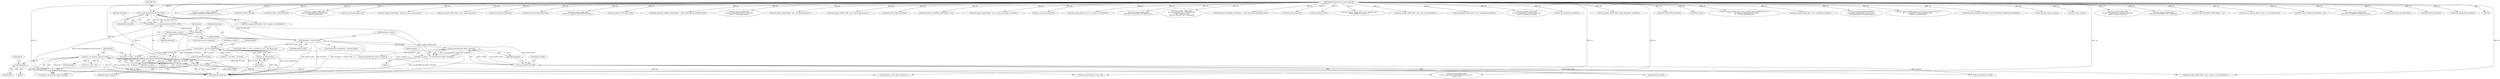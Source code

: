 digraph "0_linux_be0726d33cb8f411945884664924bed3cb8c70ee_0@pointer" {
"1000529" [label="(Call,brelse(bh))"];
"1000232" [label="(Call,bh = sb_bread(sb, logic_sb_block))"];
"1000234" [label="(Call,sb_bread(sb, logic_sb_block))"];
"1000194" [label="(Call,sb_min_blocksize(sb, BLOCK_SIZE))"];
"1000110" [label="(MethodParameterIn,struct super_block *sb)"];
"1000227" [label="(Call,logic_sb_block = sb_block)"];
"1000120" [label="(Call,sb_block = get_sb_block(&data))"];
"1000122" [label="(Call,get_sb_block(&data))"];
"1000211" [label="(Call,logic_sb_block = (sb_block*BLOCK_SIZE) / blocksize)"];
"1000213" [label="(Call,(sb_block*BLOCK_SIZE) / blocksize)"];
"1000214" [label="(Call,sb_block*BLOCK_SIZE)"];
"1000207" [label="(Call,blocksize != BLOCK_SIZE)"];
"1000198" [label="(Call,!blocksize)"];
"1000192" [label="(Call,blocksize = sb_min_blocksize(sb, BLOCK_SIZE))"];
"1001281" [label="(Call,ext2_msg(sb, KERN_WARNING,\n\t\t\t\"warning: mounting ext3 filesystem as ext2\"))"];
"1000730" [label="(Call,EXT2_INODE_SIZE(sb))"];
"1000943" [label="(Call,EXT2_DESC_PER_BLOCK(sb))"];
"1000195" [label="(Identifier,sb)"];
"1000227" [label="(Call,logic_sb_block = sb_block)"];
"1000668" [label="(Call,ext2_msg(sb, KERN_ERR,\n\t\t\t\t\"error: unsupported inode size: %d\",\n\t\t\t\tsbi->s_inode_size))"];
"1000217" [label="(Identifier,blocksize)"];
"1000110" [label="(MethodParameterIn,struct super_block *sb)"];
"1001051" [label="(Call,ext2_check_descriptors (sb))"];
"1001177" [label="(Call,ext2_msg(sb, KERN_ERR, \"Failed to create an mb_cache\"))"];
"1000595" [label="(Call,ext2_msg(sb, KERN_ERR, \"error: magic mismatch\"))"];
"1000219" [label="(Identifier,offset)"];
"1001127" [label="(Call,ext2_count_free_blocks(sb))"];
"1000207" [label="(Call,blocksize != BLOCK_SIZE)"];
"1000908" [label="(Call,EXT2_BLOCKS_PER_GROUP(sb))"];
"1001044" [label="(Call,ext2_msg(sb, KERN_ERR,\n\t\t\t\t\"error: unable to read group descriptors\"))"];
"1001220" [label="(Call,ext2_iget(sb, EXT2_ROOT_INO))"];
"1000529" [label="(Call,brelse(bh))"];
"1000467" [label="(Call,EXT2_HAS_RO_COMPAT_FEATURE(sb, ~EXT2_FEATURE_RO_COMPAT_SUPP))"];
"1000860" [label="(Call,ext2_msg(sb, KERN_ERR,\n\t\t\t\"error: #blocks per group too big: %lu\",\n\t\t\tsbi->s_blocks_per_group))"];
"1000991" [label="(Call,ext2_msg(sb, KERN_ERR, \"error: not enough memory\"))"];
"1000193" [label="(Identifier,blocksize)"];
"1000182" [label="(Call,sbi->s_sb_block = sb_block)"];
"1000236" [label="(Identifier,logic_sb_block)"];
"1000962" [label="(Call,ext2_msg(sb, KERN_ERR, \"error: not enough memory\"))"];
"1000211" [label="(Call,logic_sb_block = (sb_block*BLOCK_SIZE) / blocksize)"];
"1000940" [label="(Call,EXT2_DESC_PER_BLOCK(sb))"];
"1000432" [label="(Call,EXT2_HAS_RO_COMPAT_FEATURE(sb, ~0U))"];
"1000120" [label="(Call,sb_block = get_sb_block(&data))"];
"1000113" [label="(Block,)"];
"1001251" [label="(Call,ext2_msg(sb, KERN_ERR, \"error: corrupt root inode, run e2fsck\"))"];
"1001141" [label="(Call,ext2_count_free_inodes(sb))"];
"1001286" [label="(Call,ext2_setup_super (sb, es, sb->s_flags & MS_RDONLY))"];
"1000517" [label="(Call,ext2_msg(sb, KERN_ERR,\n\t\t\t\t\t\"error: device does not support dax\"))"];
"1000838" [label="(Call,ext2_msg(sb, KERN_ERR,\n\t\t\t\"error: fragsize %lu != blocksize %lu\"\n\t\t\t\"(not supported yet)\",\n\t\t\tsbi->s_frag_size, sb->s_blocksize))"];
"1000444" [label="(Call,EXT2_HAS_INCOMPAT_FEATURE(sb, ~EXT2_FEATURE_INCOMPAT_SUPP))"];
"1001299" [label="(Call,ext2_write_super(sb))"];
"1001018" [label="(Call,sb_bread(sb, block))"];
"1000566" [label="(Call,ext2_msg(sb, KERN_ERR, \"error: couldn't read\"\n\t\t\t\t\"superblock on 2nd try\"))"];
"1000232" [label="(Call,bh = sb_bread(sb, logic_sb_block))"];
"1000238" [label="(Call,ext2_msg(sb, KERN_ERR, \"error: unable to read superblock\"))"];
"1000221" [label="(Call,sb_block*BLOCK_SIZE)"];
"1000199" [label="(Identifier,blocksize)"];
"1001382" [label="(MethodReturn,static int)"];
"1000121" [label="(Identifier,sb_block)"];
"1000194" [label="(Call,sb_min_blocksize(sb, BLOCK_SIZE))"];
"1001268" [label="(Call,ext2_msg(sb, KERN_ERR, \"error: get root inode failed\"))"];
"1000197" [label="(ControlStructure,if (!blocksize))"];
"1000824" [label="(Call,ext2_msg(sb, KERN_ERR, \"error: unsupported blocksize\"))"];
"1000128" [label="(Identifier,offset)"];
"1000898" [label="(Call,ext2_msg(sb, KERN_ERR,\n\t\t\t\"error: #inodes per group too big: %lu\",\n\t\t\tsbi->s_inodes_per_group))"];
"1000234" [label="(Call,sb_bread(sb, logic_sb_block))"];
"1000533" [label="(Call,sb_set_blocksize(sb, blocksize))"];
"1001008" [label="(Call,descriptor_loc(sb, logic_sb_block, i))"];
"1000122" [label="(Call,get_sb_block(&data))"];
"1000226" [label="(Block,)"];
"1001054" [label="(Call,ext2_msg(sb, KERN_ERR, \"group descriptors corrupted\"))"];
"1000233" [label="(Identifier,bh)"];
"1000206" [label="(ControlStructure,if (blocksize != BLOCK_SIZE))"];
"1000389" [label="(Call,parse_options((char *) data, sb))"];
"1000192" [label="(Call,blocksize = sb_min_blocksize(sb, BLOCK_SIZE))"];
"1000803" [label="(Call,EXT2_DESC_PER_BLOCK(sb))"];
"1000408" [label="(Call,EXT2_SB(sb))"];
"1000471" [label="(Call,ext2_msg(sb, KERN_ERR, \"error: couldn't mount RDWR because of \"\n\t\t       \"unsupported optional features (%x)\",\n\t\t       le32_to_cpu(features)))"];
"1000209" [label="(Identifier,BLOCK_SIZE)"];
"1000235" [label="(Identifier,sb)"];
"1000546" [label="(Call,sb_block*BLOCK_SIZE)"];
"1001161" [label="(Call,ext2_msg(sb, KERN_ERR, \"error: insufficient memory\"))"];
"1000530" [label="(Identifier,bh)"];
"1000215" [label="(Identifier,sb_block)"];
"1000231" [label="(Call,!(bh = sb_bread(sb, logic_sb_block)))"];
"1000198" [label="(Call,!blocksize)"];
"1001365" [label="(Call,brelse(bh))"];
"1000210" [label="(Block,)"];
"1000214" [label="(Call,sb_block*BLOCK_SIZE)"];
"1000201" [label="(Call,ext2_msg(sb, KERN_ERR, \"error: unable to set blocksize\"))"];
"1000220" [label="(Call,(sb_block*BLOCK_SIZE) % blocksize)"];
"1000228" [label="(Identifier,logic_sb_block)"];
"1000438" [label="(Call,ext2_msg(sb, KERN_WARNING,\n\t\t\t\"warning: feature flags set on rev 0 fs, \"\n\t\t\t\"running e2fsck is recommended\"))"];
"1000528" [label="(Block,)"];
"1000450" [label="(Call,ext2_msg(sb, KERN_ERR,\t\"error: couldn't mount because of \"\n\t\t       \"unsupported optional features (%x)\",\n\t\t\tle32_to_cpu(features)))"];
"1001278" [label="(Call,EXT2_HAS_COMPAT_FEATURE(sb, EXT3_FEATURE_COMPAT_HAS_JOURNAL))"];
"1000208" [label="(Identifier,blocksize)"];
"1000559" [label="(Call,sb_bread(sb, logic_sb_block))"];
"1000229" [label="(Identifier,sb_block)"];
"1000196" [label="(Identifier,BLOCK_SIZE)"];
"1001155" [label="(Call,ext2_count_dirs(sb))"];
"1000216" [label="(Identifier,BLOCK_SIZE)"];
"1001307" [label="(Call,ext2_msg(sb, KERN_ERR,\n\t\t\t\"error: can't find an ext2 filesystem on dev %s.\",\n \t\t\tsb->s_id))"];
"1000778" [label="(Call,sbi->s_sbh = bh)"];
"1000879" [label="(Call,ext2_msg(sb, KERN_ERR,\n\t\t\t\"error: #fragments per group too big: %lu\",\n\t\t\tsbi->s_frags_per_group))"];
"1000202" [label="(Identifier,sb)"];
"1000537" [label="(Call,ext2_msg(sb, KERN_ERR,\n\t\t\t\t\"error: bad blocksize %d\", blocksize))"];
"1000213" [label="(Call,(sb_block*BLOCK_SIZE) / blocksize)"];
"1000435" [label="(Call,EXT2_HAS_INCOMPAT_FEATURE(sb, ~0U))"];
"1001114" [label="(Call,ext2_rsv_window_add(sb, &sbi->s_rsv_window_head))"];
"1000534" [label="(Identifier,sb)"];
"1000428" [label="(Call,EXT2_HAS_COMPAT_FEATURE(sb, ~0U))"];
"1000212" [label="(Identifier,logic_sb_block)"];
"1000500" [label="(Call,ext2_msg(sb, KERN_ERR,\n\t\t\t\t\t\"error: unsupported blocksize for dax\"))"];
"1000480" [label="(Call,BLOCK_SIZE << le32_to_cpu(sbi->s_es->s_log_block_size))"];
"1000929" [label="(Call,EXT2_BLOCKS_PER_GROUP(sb))"];
"1000123" [label="(Call,&data)"];
"1000742" [label="(Call,EXT2_INODE_SIZE(sb))"];
"1000796" [label="(Call,EXT2_ADDR_PER_BLOCK(sb))"];
"1000529" -> "1000528"  [label="AST: "];
"1000529" -> "1000530"  [label="CFG: "];
"1000530" -> "1000529"  [label="AST: "];
"1000534" -> "1000529"  [label="CFG: "];
"1000529" -> "1001382"  [label="DDG: bh"];
"1000529" -> "1001382"  [label="DDG: brelse(bh)"];
"1000232" -> "1000529"  [label="DDG: bh"];
"1000232" -> "1000231"  [label="AST: "];
"1000232" -> "1000234"  [label="CFG: "];
"1000233" -> "1000232"  [label="AST: "];
"1000234" -> "1000232"  [label="AST: "];
"1000231" -> "1000232"  [label="CFG: "];
"1000232" -> "1001382"  [label="DDG: bh"];
"1000232" -> "1001382"  [label="DDG: sb_bread(sb, logic_sb_block)"];
"1000232" -> "1000231"  [label="DDG: bh"];
"1000234" -> "1000232"  [label="DDG: sb"];
"1000234" -> "1000232"  [label="DDG: logic_sb_block"];
"1000232" -> "1000778"  [label="DDG: bh"];
"1000232" -> "1001365"  [label="DDG: bh"];
"1000234" -> "1000236"  [label="CFG: "];
"1000235" -> "1000234"  [label="AST: "];
"1000236" -> "1000234"  [label="AST: "];
"1000234" -> "1001382"  [label="DDG: logic_sb_block"];
"1000234" -> "1001382"  [label="DDG: sb"];
"1000234" -> "1000231"  [label="DDG: sb"];
"1000234" -> "1000231"  [label="DDG: logic_sb_block"];
"1000194" -> "1000234"  [label="DDG: sb"];
"1000110" -> "1000234"  [label="DDG: sb"];
"1000227" -> "1000234"  [label="DDG: logic_sb_block"];
"1000211" -> "1000234"  [label="DDG: logic_sb_block"];
"1000234" -> "1000238"  [label="DDG: sb"];
"1000234" -> "1000389"  [label="DDG: sb"];
"1000234" -> "1001008"  [label="DDG: logic_sb_block"];
"1000234" -> "1001307"  [label="DDG: sb"];
"1000194" -> "1000192"  [label="AST: "];
"1000194" -> "1000196"  [label="CFG: "];
"1000195" -> "1000194"  [label="AST: "];
"1000196" -> "1000194"  [label="AST: "];
"1000192" -> "1000194"  [label="CFG: "];
"1000194" -> "1001382"  [label="DDG: BLOCK_SIZE"];
"1000194" -> "1000192"  [label="DDG: sb"];
"1000194" -> "1000192"  [label="DDG: BLOCK_SIZE"];
"1000110" -> "1000194"  [label="DDG: sb"];
"1000194" -> "1000201"  [label="DDG: sb"];
"1000194" -> "1000207"  [label="DDG: BLOCK_SIZE"];
"1000110" -> "1000109"  [label="AST: "];
"1000110" -> "1001382"  [label="DDG: sb"];
"1000110" -> "1000201"  [label="DDG: sb"];
"1000110" -> "1000238"  [label="DDG: sb"];
"1000110" -> "1000389"  [label="DDG: sb"];
"1000110" -> "1000408"  [label="DDG: sb"];
"1000110" -> "1000428"  [label="DDG: sb"];
"1000110" -> "1000432"  [label="DDG: sb"];
"1000110" -> "1000435"  [label="DDG: sb"];
"1000110" -> "1000438"  [label="DDG: sb"];
"1000110" -> "1000444"  [label="DDG: sb"];
"1000110" -> "1000450"  [label="DDG: sb"];
"1000110" -> "1000467"  [label="DDG: sb"];
"1000110" -> "1000471"  [label="DDG: sb"];
"1000110" -> "1000500"  [label="DDG: sb"];
"1000110" -> "1000517"  [label="DDG: sb"];
"1000110" -> "1000533"  [label="DDG: sb"];
"1000110" -> "1000537"  [label="DDG: sb"];
"1000110" -> "1000559"  [label="DDG: sb"];
"1000110" -> "1000566"  [label="DDG: sb"];
"1000110" -> "1000595"  [label="DDG: sb"];
"1000110" -> "1000668"  [label="DDG: sb"];
"1000110" -> "1000730"  [label="DDG: sb"];
"1000110" -> "1000742"  [label="DDG: sb"];
"1000110" -> "1000796"  [label="DDG: sb"];
"1000110" -> "1000803"  [label="DDG: sb"];
"1000110" -> "1000824"  [label="DDG: sb"];
"1000110" -> "1000838"  [label="DDG: sb"];
"1000110" -> "1000860"  [label="DDG: sb"];
"1000110" -> "1000879"  [label="DDG: sb"];
"1000110" -> "1000898"  [label="DDG: sb"];
"1000110" -> "1000908"  [label="DDG: sb"];
"1000110" -> "1000929"  [label="DDG: sb"];
"1000110" -> "1000940"  [label="DDG: sb"];
"1000110" -> "1000943"  [label="DDG: sb"];
"1000110" -> "1000962"  [label="DDG: sb"];
"1000110" -> "1000991"  [label="DDG: sb"];
"1000110" -> "1001008"  [label="DDG: sb"];
"1000110" -> "1001018"  [label="DDG: sb"];
"1000110" -> "1001044"  [label="DDG: sb"];
"1000110" -> "1001051"  [label="DDG: sb"];
"1000110" -> "1001054"  [label="DDG: sb"];
"1000110" -> "1001114"  [label="DDG: sb"];
"1000110" -> "1001127"  [label="DDG: sb"];
"1000110" -> "1001141"  [label="DDG: sb"];
"1000110" -> "1001155"  [label="DDG: sb"];
"1000110" -> "1001161"  [label="DDG: sb"];
"1000110" -> "1001177"  [label="DDG: sb"];
"1000110" -> "1001220"  [label="DDG: sb"];
"1000110" -> "1001251"  [label="DDG: sb"];
"1000110" -> "1001268"  [label="DDG: sb"];
"1000110" -> "1001278"  [label="DDG: sb"];
"1000110" -> "1001281"  [label="DDG: sb"];
"1000110" -> "1001286"  [label="DDG: sb"];
"1000110" -> "1001299"  [label="DDG: sb"];
"1000110" -> "1001307"  [label="DDG: sb"];
"1000227" -> "1000226"  [label="AST: "];
"1000227" -> "1000229"  [label="CFG: "];
"1000228" -> "1000227"  [label="AST: "];
"1000229" -> "1000227"  [label="AST: "];
"1000233" -> "1000227"  [label="CFG: "];
"1000227" -> "1001382"  [label="DDG: sb_block"];
"1000120" -> "1000227"  [label="DDG: sb_block"];
"1000120" -> "1000113"  [label="AST: "];
"1000120" -> "1000122"  [label="CFG: "];
"1000121" -> "1000120"  [label="AST: "];
"1000122" -> "1000120"  [label="AST: "];
"1000128" -> "1000120"  [label="CFG: "];
"1000120" -> "1001382"  [label="DDG: sb_block"];
"1000120" -> "1001382"  [label="DDG: get_sb_block(&data)"];
"1000122" -> "1000120"  [label="DDG: &data"];
"1000120" -> "1000182"  [label="DDG: sb_block"];
"1000120" -> "1000214"  [label="DDG: sb_block"];
"1000120" -> "1000546"  [label="DDG: sb_block"];
"1000122" -> "1000123"  [label="CFG: "];
"1000123" -> "1000122"  [label="AST: "];
"1000122" -> "1001382"  [label="DDG: &data"];
"1000211" -> "1000210"  [label="AST: "];
"1000211" -> "1000213"  [label="CFG: "];
"1000212" -> "1000211"  [label="AST: "];
"1000213" -> "1000211"  [label="AST: "];
"1000219" -> "1000211"  [label="CFG: "];
"1000211" -> "1001382"  [label="DDG: (sb_block*BLOCK_SIZE) / blocksize"];
"1000213" -> "1000211"  [label="DDG: sb_block*BLOCK_SIZE"];
"1000213" -> "1000211"  [label="DDG: blocksize"];
"1000213" -> "1000217"  [label="CFG: "];
"1000214" -> "1000213"  [label="AST: "];
"1000217" -> "1000213"  [label="AST: "];
"1000214" -> "1000213"  [label="DDG: sb_block"];
"1000214" -> "1000213"  [label="DDG: BLOCK_SIZE"];
"1000207" -> "1000213"  [label="DDG: blocksize"];
"1000213" -> "1000220"  [label="DDG: blocksize"];
"1000214" -> "1000216"  [label="CFG: "];
"1000215" -> "1000214"  [label="AST: "];
"1000216" -> "1000214"  [label="AST: "];
"1000217" -> "1000214"  [label="CFG: "];
"1000207" -> "1000214"  [label="DDG: BLOCK_SIZE"];
"1000214" -> "1000221"  [label="DDG: sb_block"];
"1000214" -> "1000221"  [label="DDG: BLOCK_SIZE"];
"1000207" -> "1000206"  [label="AST: "];
"1000207" -> "1000209"  [label="CFG: "];
"1000208" -> "1000207"  [label="AST: "];
"1000209" -> "1000207"  [label="AST: "];
"1000212" -> "1000207"  [label="CFG: "];
"1000228" -> "1000207"  [label="CFG: "];
"1000207" -> "1001382"  [label="DDG: BLOCK_SIZE"];
"1000207" -> "1001382"  [label="DDG: blocksize"];
"1000207" -> "1001382"  [label="DDG: blocksize != BLOCK_SIZE"];
"1000198" -> "1000207"  [label="DDG: blocksize"];
"1000207" -> "1000480"  [label="DDG: BLOCK_SIZE"];
"1000198" -> "1000197"  [label="AST: "];
"1000198" -> "1000199"  [label="CFG: "];
"1000199" -> "1000198"  [label="AST: "];
"1000202" -> "1000198"  [label="CFG: "];
"1000208" -> "1000198"  [label="CFG: "];
"1000198" -> "1001382"  [label="DDG: blocksize"];
"1000198" -> "1001382"  [label="DDG: !blocksize"];
"1000192" -> "1000198"  [label="DDG: blocksize"];
"1000192" -> "1000113"  [label="AST: "];
"1000193" -> "1000192"  [label="AST: "];
"1000199" -> "1000192"  [label="CFG: "];
"1000192" -> "1001382"  [label="DDG: sb_min_blocksize(sb, BLOCK_SIZE)"];
}
